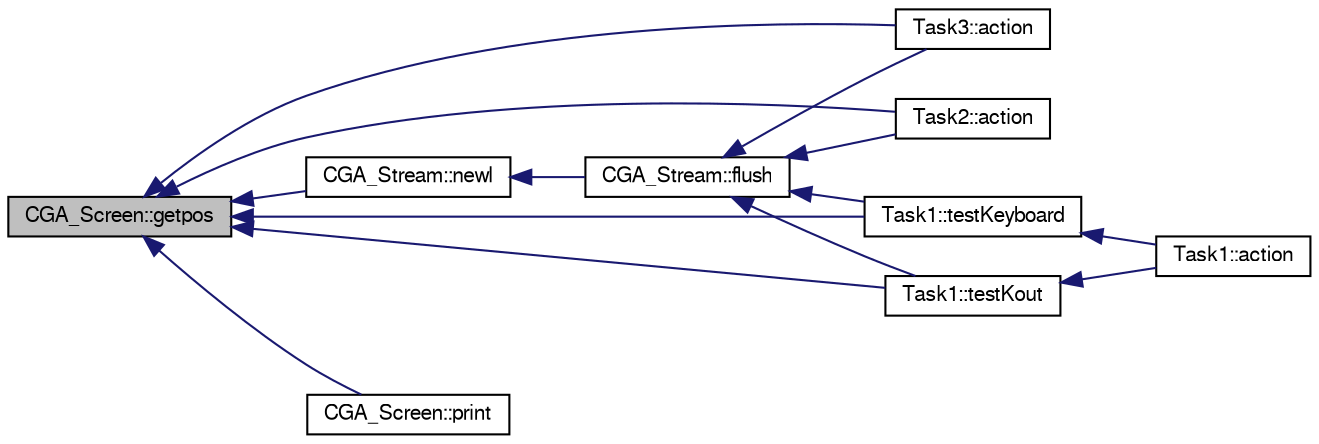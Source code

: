 digraph G
{
  bgcolor="transparent";
  edge [fontname="FreeSans",fontsize="10",labelfontname="FreeSans",labelfontsize="10"];
  node [fontname="FreeSans",fontsize="10",shape=record];
  rankdir=LR;
  Node1 [label="CGA_Screen::getpos",height=0.2,width=0.4,color="black", fillcolor="grey75", style="filled" fontcolor="black"];
  Node1 -> Node2 [dir=back,color="midnightblue",fontsize="10",style="solid",fontname="FreeSans"];
  Node2 [label="Task3::action",height=0.2,width=0.4,color="black",URL="$classTask3.html#addb62f1b1f8c1dea771600155bdc13f1",tooltip="prints the line"];
  Node1 -> Node3 [dir=back,color="midnightblue",fontsize="10",style="solid",fontname="FreeSans"];
  Node3 [label="Task2::action",height=0.2,width=0.4,color="black",URL="$classTask2.html#aa5de17846032b02d6d0819cdc78b1b3e",tooltip="prints the line"];
  Node1 -> Node4 [dir=back,color="midnightblue",fontsize="10",style="solid",fontname="FreeSans"];
  Node4 [label="CGA_Stream::newl",height=0.2,width=0.4,color="black",URL="$classCGA__Stream.html#adcc398966104516146904721d2139ea1"];
  Node4 -> Node5 [dir=back,color="midnightblue",fontsize="10",style="solid",fontname="FreeSans"];
  Node5 [label="CGA_Stream::flush",height=0.2,width=0.4,color="black",URL="$classCGA__Stream.html#a73572f5377a28f09ee9dc3af7b5a65b9"];
  Node5 -> Node2 [dir=back,color="midnightblue",fontsize="10",style="solid",fontname="FreeSans"];
  Node5 -> Node3 [dir=back,color="midnightblue",fontsize="10",style="solid",fontname="FreeSans"];
  Node5 -> Node6 [dir=back,color="midnightblue",fontsize="10",style="solid",fontname="FreeSans"];
  Node6 [label="Task1::testKeyboard",height=0.2,width=0.4,color="black",URL="$classTask1.html#a587ce3fad20f9ec4ec88beefd08db49e",tooltip="test the functionality of the Keyboard_Controller object"];
  Node6 -> Node7 [dir=back,color="midnightblue",fontsize="10",style="solid",fontname="FreeSans"];
  Node7 [label="Task1::action",height=0.2,width=0.4,color="black",URL="$classTask1.html#a0d4029a13591e70af436c0ead066ea5c",tooltip="parse and print multiboot information"];
  Node5 -> Node8 [dir=back,color="midnightblue",fontsize="10",style="solid",fontname="FreeSans"];
  Node8 [label="Task1::testKout",height=0.2,width=0.4,color="black",URL="$classTask1.html#a48ca608ac9cdc03ab6614a4f61e2448e",tooltip="test the functionality of the Kout object"];
  Node8 -> Node7 [dir=back,color="midnightblue",fontsize="10",style="solid",fontname="FreeSans"];
  Node1 -> Node9 [dir=back,color="midnightblue",fontsize="10",style="solid",fontname="FreeSans"];
  Node9 [label="CGA_Screen::print",height=0.2,width=0.4,color="black",URL="$classCGA__Screen.html#aee3d3fd71126948e124b2b194167b732"];
  Node1 -> Node6 [dir=back,color="midnightblue",fontsize="10",style="solid",fontname="FreeSans"];
  Node1 -> Node8 [dir=back,color="midnightblue",fontsize="10",style="solid",fontname="FreeSans"];
}
